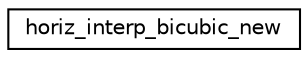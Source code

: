digraph "Graphical Class Hierarchy"
{
 // INTERACTIVE_SVG=YES
 // LATEX_PDF_SIZE
  edge [fontname="Helvetica",fontsize="10",labelfontname="Helvetica",labelfontsize="10"];
  node [fontname="Helvetica",fontsize="10",shape=record];
  rankdir="LR";
  Node0 [label="horiz_interp_bicubic_new",height=0.2,width=0.4,color="black", fillcolor="white", style="filled",URL="$interfacehoriz__interp__bicubic__mod_1_1horiz__interp__bicubic__new.html",tooltip="Creates a new horiz_interp_type for bicubic interpolation."];
}
